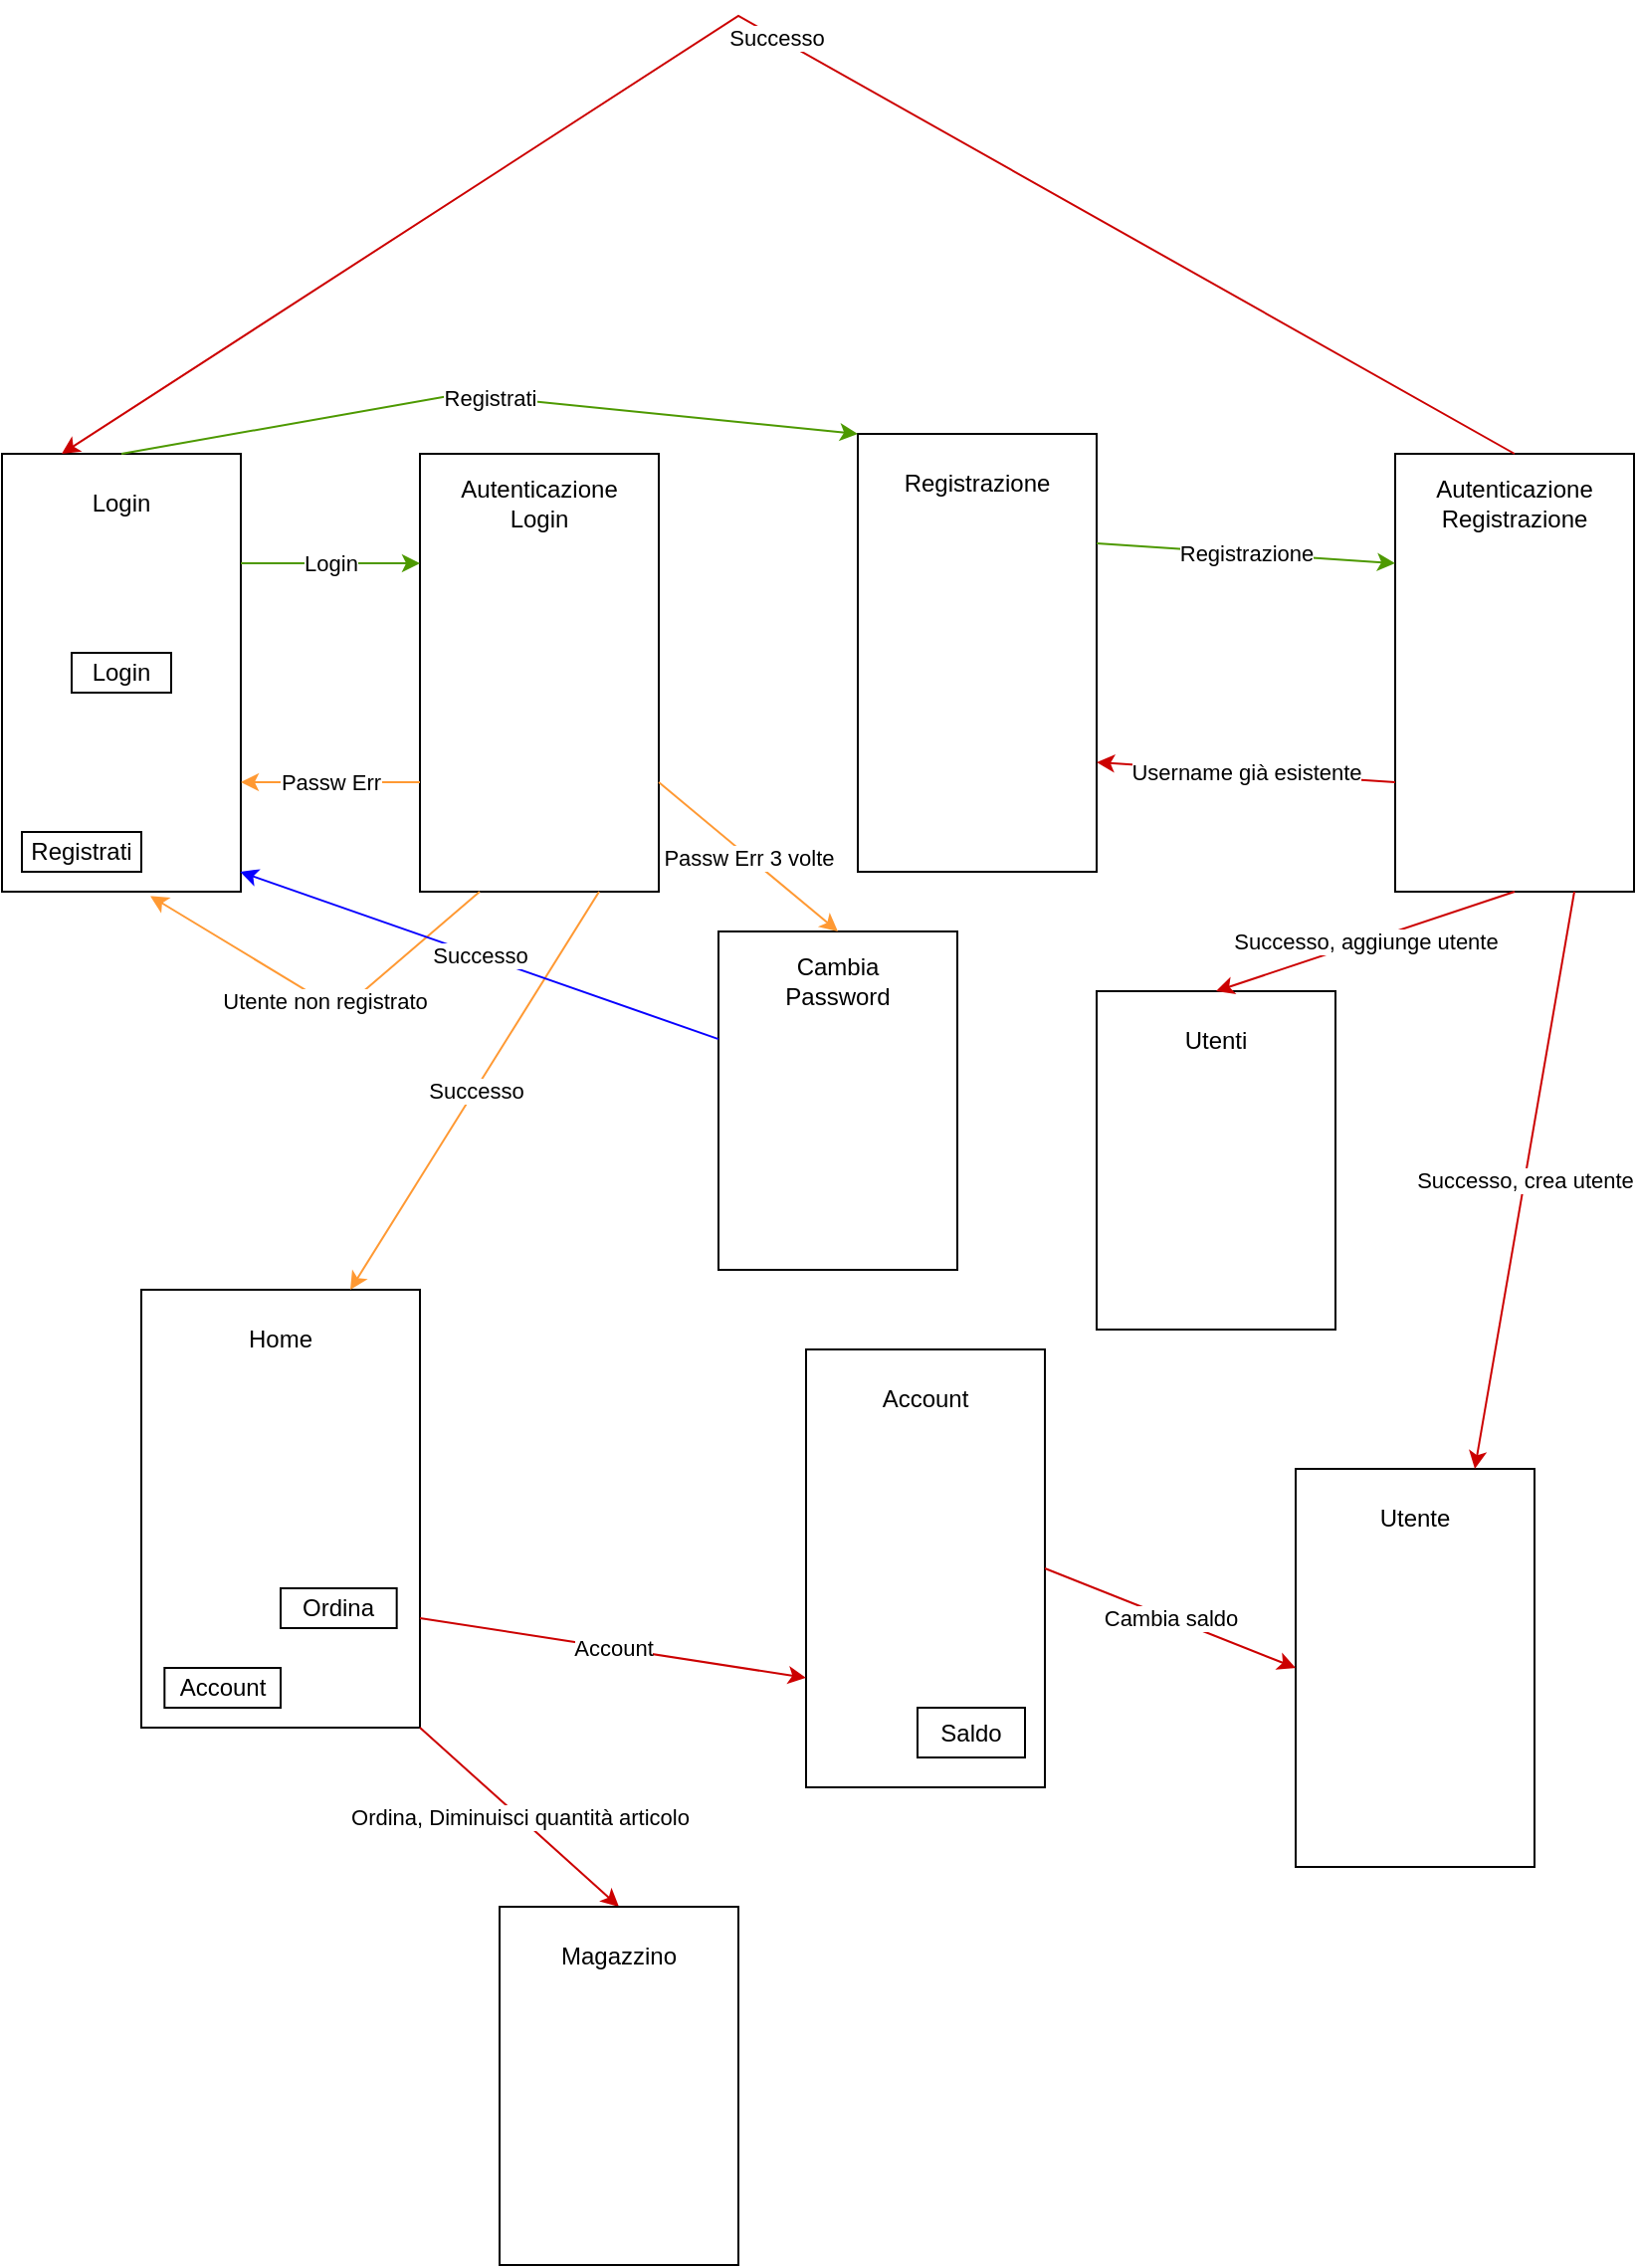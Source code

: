 <mxfile version="20.4.0" type="google"><diagram id="pq0FamrdUxEugdeQAGba" name="Progettazione"><mxGraphModel grid="1" page="1" gridSize="10" guides="1" tooltips="1" connect="1" arrows="1" fold="1" pageScale="1" pageWidth="827" pageHeight="1169" math="0" shadow="0"><root><mxCell id="0"/><mxCell id="1" parent="0"/><mxCell id="VfeKbrOlXIDrE5pRS5Ev-6" value="" style="group" connectable="0" vertex="1" parent="1"><mxGeometry x="10" y="40" width="120" height="220" as="geometry"/></mxCell><mxCell id="VfeKbrOlXIDrE5pRS5Ev-4" value="" style="rounded=0;whiteSpace=wrap;html=1;" vertex="1" parent="VfeKbrOlXIDrE5pRS5Ev-6"><mxGeometry width="120" height="220" as="geometry"/></mxCell><mxCell id="VfeKbrOlXIDrE5pRS5Ev-5" value="Login" style="text;html=1;strokeColor=none;fillColor=none;align=center;verticalAlign=middle;whiteSpace=wrap;rounded=0;" vertex="1" parent="VfeKbrOlXIDrE5pRS5Ev-6"><mxGeometry x="30" y="10" width="60" height="30" as="geometry"/></mxCell><mxCell id="VfeKbrOlXIDrE5pRS5Ev-29" value="Registrati" style="rounded=0;whiteSpace=wrap;html=1;" vertex="1" parent="VfeKbrOlXIDrE5pRS5Ev-6"><mxGeometry x="10" y="190" width="60" height="20" as="geometry"/></mxCell><mxCell id="VfeKbrOlXIDrE5pRS5Ev-30" value="Login" style="rounded=0;whiteSpace=wrap;html=1;" vertex="1" parent="VfeKbrOlXIDrE5pRS5Ev-6"><mxGeometry x="35" y="100" width="50" height="20" as="geometry"/></mxCell><mxCell id="VfeKbrOlXIDrE5pRS5Ev-11" value="" style="group;strokeColor=#FFB366;fillColor=#FFCC99;" connectable="0" vertex="1" parent="1"><mxGeometry x="220" y="40" width="120" height="220" as="geometry"/></mxCell><mxCell id="VfeKbrOlXIDrE5pRS5Ev-9" value="" style="rounded=0;whiteSpace=wrap;html=1;" vertex="1" parent="VfeKbrOlXIDrE5pRS5Ev-11"><mxGeometry width="120" height="220" as="geometry"/></mxCell><mxCell id="VfeKbrOlXIDrE5pRS5Ev-10" value="Autenticazione Login" style="text;html=1;strokeColor=none;fillColor=none;align=center;verticalAlign=middle;whiteSpace=wrap;rounded=0;" vertex="1" parent="VfeKbrOlXIDrE5pRS5Ev-11"><mxGeometry x="30" y="10" width="60" height="30" as="geometry"/></mxCell><mxCell id="VfeKbrOlXIDrE5pRS5Ev-12" value="" style="group" connectable="0" vertex="1" parent="1"><mxGeometry x="440" y="30" width="120" height="220" as="geometry"/></mxCell><mxCell id="VfeKbrOlXIDrE5pRS5Ev-7" value="" style="rounded=0;whiteSpace=wrap;html=1;" vertex="1" parent="VfeKbrOlXIDrE5pRS5Ev-12"><mxGeometry width="120" height="220" as="geometry"/></mxCell><mxCell id="VfeKbrOlXIDrE5pRS5Ev-8" value="Registrazione" style="text;html=1;strokeColor=none;fillColor=none;align=center;verticalAlign=middle;whiteSpace=wrap;rounded=0;" vertex="1" parent="VfeKbrOlXIDrE5pRS5Ev-12"><mxGeometry x="30" y="10" width="60" height="30" as="geometry"/></mxCell><mxCell id="VfeKbrOlXIDrE5pRS5Ev-15" value="" style="group" connectable="0" vertex="1" parent="1"><mxGeometry x="710" y="40" width="120" height="220" as="geometry"/></mxCell><mxCell id="VfeKbrOlXIDrE5pRS5Ev-13" value="" style="rounded=0;whiteSpace=wrap;html=1;" vertex="1" parent="VfeKbrOlXIDrE5pRS5Ev-15"><mxGeometry width="120" height="220" as="geometry"/></mxCell><mxCell id="VfeKbrOlXIDrE5pRS5Ev-14" value="Autenticazione Registrazione" style="text;html=1;strokeColor=none;fillColor=none;align=center;verticalAlign=middle;whiteSpace=wrap;rounded=0;" vertex="1" parent="VfeKbrOlXIDrE5pRS5Ev-15"><mxGeometry x="30" y="10" width="60" height="30" as="geometry"/></mxCell><mxCell id="VfeKbrOlXIDrE5pRS5Ev-18" value="" style="group;fillColor=none;" connectable="0" vertex="1" parent="1"><mxGeometry x="80" y="460" width="140" height="220" as="geometry"/></mxCell><mxCell id="VfeKbrOlXIDrE5pRS5Ev-17" value="Home" style="text;html=1;strokeColor=none;fillColor=none;align=center;verticalAlign=middle;whiteSpace=wrap;rounded=0;" vertex="1" parent="VfeKbrOlXIDrE5pRS5Ev-18"><mxGeometry x="30" y="10" width="60" height="30" as="geometry"/></mxCell><mxCell id="VfeKbrOlXIDrE5pRS5Ev-78" value="" style="group" connectable="0" vertex="1" parent="VfeKbrOlXIDrE5pRS5Ev-18"><mxGeometry width="140" height="220" as="geometry"/></mxCell><mxCell id="VfeKbrOlXIDrE5pRS5Ev-16" value="" style="rounded=0;whiteSpace=wrap;html=1;" vertex="1" parent="VfeKbrOlXIDrE5pRS5Ev-78"><mxGeometry width="140" height="220" as="geometry"/></mxCell><mxCell id="VfeKbrOlXIDrE5pRS5Ev-54" value="Account" style="rounded=0;whiteSpace=wrap;html=1;strokeColor=#000000;fillColor=#FFFFFF;" vertex="1" parent="VfeKbrOlXIDrE5pRS5Ev-78"><mxGeometry x="11.667" y="190" width="58.333" height="20" as="geometry"/></mxCell><mxCell id="VfeKbrOlXIDrE5pRS5Ev-70" value="Ordina" style="rounded=0;whiteSpace=wrap;html=1;strokeColor=#000000;fillColor=#FFFFFF;" vertex="1" parent="VfeKbrOlXIDrE5pRS5Ev-78"><mxGeometry x="70" y="150" width="58.333" height="20" as="geometry"/></mxCell><mxCell id="VfeKbrOlXIDrE5pRS5Ev-79" value="Home" style="text;html=1;strokeColor=none;fillColor=none;align=center;verticalAlign=middle;whiteSpace=wrap;rounded=0;" vertex="1" parent="VfeKbrOlXIDrE5pRS5Ev-78"><mxGeometry x="40" y="10" width="60" height="30" as="geometry"/></mxCell><mxCell id="VfeKbrOlXIDrE5pRS5Ev-21" value="" style="group" connectable="0" vertex="1" parent="1"><mxGeometry x="414" y="490" width="146" height="220" as="geometry"/></mxCell><mxCell id="VfeKbrOlXIDrE5pRS5Ev-76" value="" style="group" connectable="0" vertex="1" parent="VfeKbrOlXIDrE5pRS5Ev-21"><mxGeometry width="120" height="220" as="geometry"/></mxCell><mxCell id="VfeKbrOlXIDrE5pRS5Ev-19" value="" style="rounded=0;whiteSpace=wrap;html=1;" vertex="1" parent="VfeKbrOlXIDrE5pRS5Ev-76"><mxGeometry width="120" height="220" as="geometry"/></mxCell><mxCell id="VfeKbrOlXIDrE5pRS5Ev-20" value="Account" style="text;html=1;strokeColor=none;fillColor=none;align=center;verticalAlign=middle;whiteSpace=wrap;rounded=0;" vertex="1" parent="VfeKbrOlXIDrE5pRS5Ev-76"><mxGeometry x="30" y="10" width="60" height="30" as="geometry"/></mxCell><mxCell id="VfeKbrOlXIDrE5pRS5Ev-75" value="Saldo" style="rounded=0;whiteSpace=wrap;html=1;strokeColor=#000000;fillColor=#FFFFFF;" vertex="1" parent="VfeKbrOlXIDrE5pRS5Ev-76"><mxGeometry x="56" y="180" width="54" height="25" as="geometry"/></mxCell><mxCell id="VfeKbrOlXIDrE5pRS5Ev-27" value="" style="endArrow=classic;html=1;rounded=0;exitX=0.25;exitY=1;exitDx=0;exitDy=0;entryX=0.621;entryY=1.01;entryDx=0;entryDy=0;entryPerimeter=0;strokeColor=#FF9933;" edge="1" parent="1" source="VfeKbrOlXIDrE5pRS5Ev-9" target="VfeKbrOlXIDrE5pRS5Ev-4"><mxGeometry relative="1" as="geometry"><mxPoint x="190" y="320" as="sourcePoint"/><mxPoint x="290" y="320" as="targetPoint"/><Array as="points"><mxPoint x="180" y="320"/></Array></mxGeometry></mxCell><mxCell id="VfeKbrOlXIDrE5pRS5Ev-28" value="Utente non registrato" style="edgeLabel;resizable=0;html=1;align=center;verticalAlign=middle;" connectable="0" vertex="1" parent="VfeKbrOlXIDrE5pRS5Ev-27"><mxGeometry relative="1" as="geometry"/></mxCell><mxCell id="VfeKbrOlXIDrE5pRS5Ev-31" value="" style="endArrow=classic;html=1;rounded=0;exitX=0.5;exitY=0;exitDx=0;exitDy=0;entryX=0;entryY=0;entryDx=0;entryDy=0;strokeColor=#4D9900;" edge="1" parent="1" source="VfeKbrOlXIDrE5pRS5Ev-4" target="VfeKbrOlXIDrE5pRS5Ev-7"><mxGeometry relative="1" as="geometry"><mxPoint x="130" y="20" as="sourcePoint"/><mxPoint x="410" y="30" as="targetPoint"/><Array as="points"><mxPoint x="240" y="10"/></Array></mxGeometry></mxCell><mxCell id="VfeKbrOlXIDrE5pRS5Ev-32" value="Registrati" style="edgeLabel;resizable=0;html=1;align=center;verticalAlign=middle;" connectable="0" vertex="1" parent="VfeKbrOlXIDrE5pRS5Ev-31"><mxGeometry relative="1" as="geometry"/></mxCell><mxCell id="VfeKbrOlXIDrE5pRS5Ev-33" value="" style="endArrow=classic;html=1;rounded=0;exitX=0.75;exitY=1;exitDx=0;exitDy=0;entryX=0.75;entryY=0;entryDx=0;entryDy=0;strokeColor=#FF9933;" edge="1" parent="1" source="VfeKbrOlXIDrE5pRS5Ev-9" target="VfeKbrOlXIDrE5pRS5Ev-16"><mxGeometry relative="1" as="geometry"><mxPoint x="310" y="370" as="sourcePoint"/><mxPoint x="410" y="370" as="targetPoint"/></mxGeometry></mxCell><mxCell id="VfeKbrOlXIDrE5pRS5Ev-34" value="Successo" style="edgeLabel;resizable=0;html=1;align=center;verticalAlign=middle;" connectable="0" vertex="1" parent="VfeKbrOlXIDrE5pRS5Ev-33"><mxGeometry relative="1" as="geometry"/></mxCell><mxCell id="VfeKbrOlXIDrE5pRS5Ev-35" value="" style="endArrow=classic;html=1;rounded=0;entryX=1;entryY=0.75;entryDx=0;entryDy=0;exitX=0;exitY=0.75;exitDx=0;exitDy=0;strokeColor=#FF9933;" edge="1" parent="1" source="VfeKbrOlXIDrE5pRS5Ev-9" target="VfeKbrOlXIDrE5pRS5Ev-4"><mxGeometry relative="1" as="geometry"><mxPoint x="170" y="220" as="sourcePoint"/><mxPoint x="270" y="220" as="targetPoint"/></mxGeometry></mxCell><mxCell id="VfeKbrOlXIDrE5pRS5Ev-36" value="Passw Err" style="edgeLabel;resizable=0;html=1;align=center;verticalAlign=middle;" connectable="0" vertex="1" parent="VfeKbrOlXIDrE5pRS5Ev-35"><mxGeometry relative="1" as="geometry"/></mxCell><mxCell id="VfeKbrOlXIDrE5pRS5Ev-37" value="" style="endArrow=classic;html=1;rounded=0;exitX=1;exitY=0.25;exitDx=0;exitDy=0;entryX=0;entryY=0.25;entryDx=0;entryDy=0;strokeColor=#4D9900;" edge="1" parent="1" source="VfeKbrOlXIDrE5pRS5Ev-4" target="VfeKbrOlXIDrE5pRS5Ev-9"><mxGeometry relative="1" as="geometry"><mxPoint x="130" y="120" as="sourcePoint"/><mxPoint x="230" y="120" as="targetPoint"/></mxGeometry></mxCell><mxCell id="VfeKbrOlXIDrE5pRS5Ev-38" value="Login" style="edgeLabel;resizable=0;html=1;align=center;verticalAlign=middle;" connectable="0" vertex="1" parent="VfeKbrOlXIDrE5pRS5Ev-37"><mxGeometry relative="1" as="geometry"/></mxCell><mxCell id="VfeKbrOlXIDrE5pRS5Ev-39" value="" style="rounded=0;whiteSpace=wrap;html=1;" vertex="1" parent="1"><mxGeometry x="370" y="280" width="120" height="170" as="geometry"/></mxCell><mxCell id="VfeKbrOlXIDrE5pRS5Ev-40" value="Cambia Password" style="text;html=1;strokeColor=none;fillColor=none;align=center;verticalAlign=middle;whiteSpace=wrap;rounded=0;" vertex="1" parent="1"><mxGeometry x="400" y="290" width="60" height="30" as="geometry"/></mxCell><mxCell id="VfeKbrOlXIDrE5pRS5Ev-41" value="" style="endArrow=classic;html=1;rounded=0;entryX=0.5;entryY=0;entryDx=0;entryDy=0;exitX=1;exitY=0.75;exitDx=0;exitDy=0;strokeColor=#FF9933;" edge="1" parent="1" source="VfeKbrOlXIDrE5pRS5Ev-9" target="VfeKbrOlXIDrE5pRS5Ev-39"><mxGeometry relative="1" as="geometry"><mxPoint x="340" y="270" as="sourcePoint"/><mxPoint x="440" y="270" as="targetPoint"/></mxGeometry></mxCell><mxCell id="VfeKbrOlXIDrE5pRS5Ev-42" value="Passw Err 3 volte" style="edgeLabel;resizable=0;html=1;align=center;verticalAlign=middle;" connectable="0" vertex="1" parent="VfeKbrOlXIDrE5pRS5Ev-41"><mxGeometry relative="1" as="geometry"/></mxCell><mxCell id="VfeKbrOlXIDrE5pRS5Ev-43" value="" style="endArrow=classic;html=1;rounded=0;entryX=0.997;entryY=0.902;entryDx=0;entryDy=0;entryPerimeter=0;exitX=0;exitY=0.25;exitDx=0;exitDy=0;strokeColor=#0800FF;" edge="1" parent="1"><mxGeometry relative="1" as="geometry"><mxPoint x="370.0" y="334.06" as="sourcePoint"/><mxPoint x="129.64" y="250.0" as="targetPoint"/></mxGeometry></mxCell><mxCell id="VfeKbrOlXIDrE5pRS5Ev-44" value="Successo" style="edgeLabel;resizable=0;html=1;align=center;verticalAlign=middle;" connectable="0" vertex="1" parent="VfeKbrOlXIDrE5pRS5Ev-43"><mxGeometry relative="1" as="geometry"/></mxCell><mxCell id="VfeKbrOlXIDrE5pRS5Ev-45" value="" style="endArrow=classic;html=1;rounded=0;strokeColor=#4D9900;exitX=1;exitY=0.25;exitDx=0;exitDy=0;entryX=0;entryY=0.25;entryDx=0;entryDy=0;" edge="1" parent="1" source="VfeKbrOlXIDrE5pRS5Ev-7" target="VfeKbrOlXIDrE5pRS5Ev-13"><mxGeometry relative="1" as="geometry"><mxPoint x="600" y="100" as="sourcePoint"/><mxPoint x="700" y="100" as="targetPoint"/></mxGeometry></mxCell><mxCell id="VfeKbrOlXIDrE5pRS5Ev-46" value="Registrazione" style="edgeLabel;resizable=0;html=1;align=center;verticalAlign=middle;strokeColor=#FFB366;fillColor=#FFCC99;" connectable="0" vertex="1" parent="VfeKbrOlXIDrE5pRS5Ev-45"><mxGeometry relative="1" as="geometry"/></mxCell><mxCell id="VfeKbrOlXIDrE5pRS5Ev-47" value="" style="endArrow=classic;html=1;rounded=0;strokeColor=#CC0000;entryX=1;entryY=0.75;entryDx=0;entryDy=0;exitX=0;exitY=0.75;exitDx=0;exitDy=0;" edge="1" parent="1" source="VfeKbrOlXIDrE5pRS5Ev-13" target="VfeKbrOlXIDrE5pRS5Ev-7"><mxGeometry relative="1" as="geometry"><mxPoint x="580" y="190" as="sourcePoint"/><mxPoint x="680" y="190" as="targetPoint"/></mxGeometry></mxCell><mxCell id="VfeKbrOlXIDrE5pRS5Ev-48" value="Username già esistente" style="edgeLabel;resizable=0;html=1;align=center;verticalAlign=middle;strokeColor=#FFB366;fillColor=#FFCC99;" connectable="0" vertex="1" parent="VfeKbrOlXIDrE5pRS5Ev-47"><mxGeometry relative="1" as="geometry"/></mxCell><mxCell id="VfeKbrOlXIDrE5pRS5Ev-50" value="" style="endArrow=classic;html=1;rounded=0;strokeColor=#CC0000;exitX=0.5;exitY=0;exitDx=0;exitDy=0;entryX=0.25;entryY=0;entryDx=0;entryDy=0;" edge="1" parent="1" source="VfeKbrOlXIDrE5pRS5Ev-13" target="VfeKbrOlXIDrE5pRS5Ev-4"><mxGeometry relative="1" as="geometry"><mxPoint x="760" y="-60" as="sourcePoint"/><mxPoint x="420" y="-80" as="targetPoint"/><Array as="points"><mxPoint x="380" y="-180"/></Array></mxGeometry></mxCell><mxCell id="VfeKbrOlXIDrE5pRS5Ev-51" value="Successo" style="edgeLabel;resizable=0;html=1;align=center;verticalAlign=middle;strokeColor=#FFB366;fillColor=#FFCC99;" connectable="0" vertex="1" parent="VfeKbrOlXIDrE5pRS5Ev-50"><mxGeometry relative="1" as="geometry"/></mxCell><mxCell id="VfeKbrOlXIDrE5pRS5Ev-55" value="" style="endArrow=classic;html=1;rounded=0;strokeColor=#CC0000;entryX=0;entryY=0.75;entryDx=0;entryDy=0;exitX=1;exitY=0.75;exitDx=0;exitDy=0;" edge="1" parent="1" source="VfeKbrOlXIDrE5pRS5Ev-16" target="VfeKbrOlXIDrE5pRS5Ev-19"><mxGeometry relative="1" as="geometry"><mxPoint x="260" y="570" as="sourcePoint"/><mxPoint x="360" y="570" as="targetPoint"/></mxGeometry></mxCell><mxCell id="VfeKbrOlXIDrE5pRS5Ev-56" value="Account" style="edgeLabel;resizable=0;html=1;align=center;verticalAlign=middle;strokeColor=#000000;fillColor=#FFFFFF;" connectable="0" vertex="1" parent="VfeKbrOlXIDrE5pRS5Ev-55"><mxGeometry relative="1" as="geometry"/></mxCell><mxCell id="VfeKbrOlXIDrE5pRS5Ev-64" value="" style="group" connectable="0" vertex="1" parent="1"><mxGeometry x="660" y="550" width="120" height="200" as="geometry"/></mxCell><mxCell id="VfeKbrOlXIDrE5pRS5Ev-62" value="" style="rounded=0;whiteSpace=wrap;html=1;strokeColor=#000000;fillColor=#FFFFFF;" vertex="1" parent="VfeKbrOlXIDrE5pRS5Ev-64"><mxGeometry width="120" height="200" as="geometry"/></mxCell><mxCell id="VfeKbrOlXIDrE5pRS5Ev-63" value="Utente" style="text;html=1;strokeColor=none;fillColor=none;align=center;verticalAlign=middle;whiteSpace=wrap;rounded=0;" vertex="1" parent="VfeKbrOlXIDrE5pRS5Ev-64"><mxGeometry x="30" y="10" width="60" height="30" as="geometry"/></mxCell><mxCell id="VfeKbrOlXIDrE5pRS5Ev-65" value="" style="group" connectable="0" vertex="1" parent="1"><mxGeometry x="560" y="310" width="120" height="170" as="geometry"/></mxCell><mxCell id="VfeKbrOlXIDrE5pRS5Ev-60" value="" style="rounded=0;whiteSpace=wrap;html=1;strokeColor=#000000;fillColor=#FFFFFF;" vertex="1" parent="VfeKbrOlXIDrE5pRS5Ev-65"><mxGeometry width="120" height="170" as="geometry"/></mxCell><mxCell id="VfeKbrOlXIDrE5pRS5Ev-61" value="Utenti" style="text;html=1;strokeColor=none;fillColor=none;align=center;verticalAlign=middle;whiteSpace=wrap;rounded=0;" vertex="1" parent="VfeKbrOlXIDrE5pRS5Ev-65"><mxGeometry x="30" y="10" width="60" height="30" as="geometry"/></mxCell><mxCell id="VfeKbrOlXIDrE5pRS5Ev-66" value="" style="endArrow=classic;html=1;rounded=0;strokeColor=#CC0000;exitX=0.5;exitY=1;exitDx=0;exitDy=0;entryX=0.5;entryY=0;entryDx=0;entryDy=0;" edge="1" parent="1" source="VfeKbrOlXIDrE5pRS5Ev-13" target="VfeKbrOlXIDrE5pRS5Ev-60"><mxGeometry relative="1" as="geometry"><mxPoint x="710" y="320" as="sourcePoint"/><mxPoint x="810" y="320" as="targetPoint"/></mxGeometry></mxCell><mxCell id="VfeKbrOlXIDrE5pRS5Ev-67" value="Successo, aggiunge utente" style="edgeLabel;resizable=0;html=1;align=center;verticalAlign=middle;strokeColor=#000000;fillColor=#FFFFFF;" connectable="0" vertex="1" parent="VfeKbrOlXIDrE5pRS5Ev-66"><mxGeometry relative="1" as="geometry"/></mxCell><mxCell id="VfeKbrOlXIDrE5pRS5Ev-68" value="" style="endArrow=classic;html=1;rounded=0;strokeColor=#CC0000;exitX=0.75;exitY=1;exitDx=0;exitDy=0;entryX=0.75;entryY=0;entryDx=0;entryDy=0;" edge="1" parent="1" source="VfeKbrOlXIDrE5pRS5Ev-13" target="VfeKbrOlXIDrE5pRS5Ev-62"><mxGeometry relative="1" as="geometry"><mxPoint x="780" y="270" as="sourcePoint"/><mxPoint x="630" y="320" as="targetPoint"/></mxGeometry></mxCell><mxCell id="VfeKbrOlXIDrE5pRS5Ev-69" value="Successo, crea utente" style="edgeLabel;resizable=0;html=1;align=center;verticalAlign=middle;strokeColor=#000000;fillColor=#FFFFFF;" connectable="0" vertex="1" parent="VfeKbrOlXIDrE5pRS5Ev-68"><mxGeometry relative="1" as="geometry"/></mxCell><mxCell id="VfeKbrOlXIDrE5pRS5Ev-71" value="" style="endArrow=classic;html=1;rounded=0;strokeColor=#CC0000;entryX=0.5;entryY=0;entryDx=0;entryDy=0;exitX=1;exitY=1;exitDx=0;exitDy=0;" edge="1" parent="1" source="VfeKbrOlXIDrE5pRS5Ev-16" target="VfeKbrOlXIDrE5pRS5Ev-58"><mxGeometry relative="1" as="geometry"><mxPoint x="170" y="740" as="sourcePoint"/><mxPoint x="270" y="740" as="targetPoint"/></mxGeometry></mxCell><mxCell id="VfeKbrOlXIDrE5pRS5Ev-72" value="Ordina, Diminuisci quantità articolo" style="edgeLabel;resizable=0;html=1;align=center;verticalAlign=middle;strokeColor=#000000;fillColor=#FFFFFF;" connectable="0" vertex="1" parent="VfeKbrOlXIDrE5pRS5Ev-71"><mxGeometry relative="1" as="geometry"/></mxCell><mxCell id="VfeKbrOlXIDrE5pRS5Ev-73" value="" style="endArrow=classic;html=1;rounded=0;strokeColor=#CC0000;entryX=0;entryY=0.5;entryDx=0;entryDy=0;exitX=1;exitY=0.5;exitDx=0;exitDy=0;" edge="1" parent="1" source="VfeKbrOlXIDrE5pRS5Ev-19" target="VfeKbrOlXIDrE5pRS5Ev-62"><mxGeometry relative="1" as="geometry"><mxPoint x="550" y="600" as="sourcePoint"/><mxPoint x="650" y="600" as="targetPoint"/></mxGeometry></mxCell><mxCell id="VfeKbrOlXIDrE5pRS5Ev-74" value="Cambia saldo" style="edgeLabel;resizable=0;html=1;align=center;verticalAlign=middle;strokeColor=#000000;fillColor=#FFFFFF;" connectable="0" vertex="1" parent="VfeKbrOlXIDrE5pRS5Ev-73"><mxGeometry relative="1" as="geometry"/></mxCell><mxCell id="VfeKbrOlXIDrE5pRS5Ev-77" value="" style="group" connectable="0" vertex="1" parent="1"><mxGeometry x="260" y="770" width="120" height="180" as="geometry"/></mxCell><mxCell id="VfeKbrOlXIDrE5pRS5Ev-58" value="" style="rounded=0;whiteSpace=wrap;html=1;strokeColor=#000000;fillColor=#FFFFFF;" vertex="1" parent="VfeKbrOlXIDrE5pRS5Ev-77"><mxGeometry width="120" height="180" as="geometry"/></mxCell><mxCell id="VfeKbrOlXIDrE5pRS5Ev-59" value="Magazzino" style="text;html=1;strokeColor=none;fillColor=none;align=center;verticalAlign=middle;whiteSpace=wrap;rounded=0;" vertex="1" parent="VfeKbrOlXIDrE5pRS5Ev-77"><mxGeometry x="30" y="10" width="60" height="30" as="geometry"/></mxCell></root></mxGraphModel></diagram></mxfile>